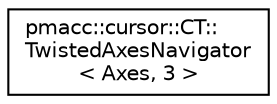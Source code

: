 digraph "Graphical Class Hierarchy"
{
 // LATEX_PDF_SIZE
  edge [fontname="Helvetica",fontsize="10",labelfontname="Helvetica",labelfontsize="10"];
  node [fontname="Helvetica",fontsize="10",shape=record];
  rankdir="LR";
  Node0 [label="pmacc::cursor::CT::\lTwistedAxesNavigator\l\< Axes, 3 \>",height=0.2,width=0.4,color="black", fillcolor="white", style="filled",URL="$structpmacc_1_1cursor_1_1_c_t_1_1_twisted_axes_navigator_3_01_axes_00_013_01_4.html",tooltip=" "];
}
